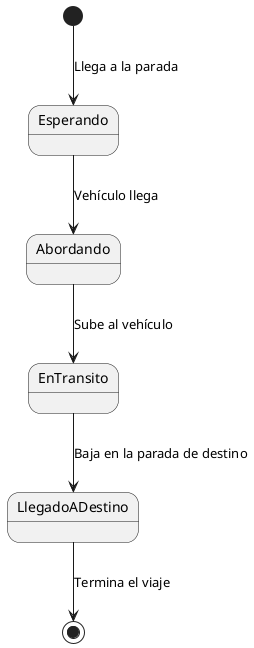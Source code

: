 @startuml DiagramaEstadosPasajero
[*] --> Esperando : Llega a la parada

Esperando --> Abordando : Vehículo llega
Abordando --> EnTransito : Sube al vehículo
EnTransito --> LlegadoADestino : Baja en la parada de destino

LlegadoADestino --> [*] : Termina el viaje
@enduml
